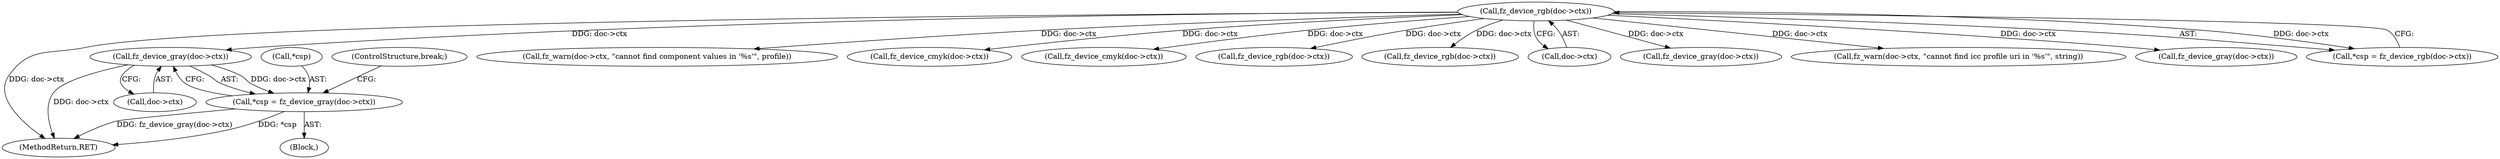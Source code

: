 digraph "0_ghostscript_60dabde18d7fe12b19da8b509bdfee9cc886aafc_0@pointer" {
"1000431" [label="(Call,fz_device_gray(doc->ctx))"];
"1000118" [label="(Call,fz_device_rgb(doc->ctx))"];
"1000428" [label="(Call,*csp = fz_device_gray(doc->ctx))"];
"1000428" [label="(Call,*csp = fz_device_gray(doc->ctx))"];
"1000432" [label="(Call,doc->ctx)"];
"1000530" [label="(MethodReturn,RET)"];
"1000385" [label="(Call,fz_warn(doc->ctx, \"cannot find component values in '%s'\", profile))"];
"1000479" [label="(Call,fz_device_cmyk(doc->ctx))"];
"1000118" [label="(Call,fz_device_rgb(doc->ctx))"];
"1000449" [label="(Call,fz_device_cmyk(doc->ctx))"];
"1000440" [label="(Call,fz_device_rgb(doc->ctx))"];
"1000470" [label="(Call,fz_device_rgb(doc->ctx))"];
"1000119" [label="(Call,doc->ctx)"];
"1000488" [label="(Call,fz_device_gray(doc->ctx))"];
"1000426" [label="(Block,)"];
"1000431" [label="(Call,fz_device_gray(doc->ctx))"];
"1000429" [label="(Call,*csp)"];
"1000364" [label="(Call,fz_warn(doc->ctx, \"cannot find icc profile uri in '%s'\", string))"];
"1000461" [label="(Call,fz_device_gray(doc->ctx))"];
"1000115" [label="(Call,*csp = fz_device_rgb(doc->ctx))"];
"1000435" [label="(ControlStructure,break;)"];
"1000431" -> "1000428"  [label="AST: "];
"1000431" -> "1000432"  [label="CFG: "];
"1000432" -> "1000431"  [label="AST: "];
"1000428" -> "1000431"  [label="CFG: "];
"1000431" -> "1000530"  [label="DDG: doc->ctx"];
"1000431" -> "1000428"  [label="DDG: doc->ctx"];
"1000118" -> "1000431"  [label="DDG: doc->ctx"];
"1000118" -> "1000115"  [label="AST: "];
"1000118" -> "1000119"  [label="CFG: "];
"1000119" -> "1000118"  [label="AST: "];
"1000115" -> "1000118"  [label="CFG: "];
"1000118" -> "1000530"  [label="DDG: doc->ctx"];
"1000118" -> "1000115"  [label="DDG: doc->ctx"];
"1000118" -> "1000364"  [label="DDG: doc->ctx"];
"1000118" -> "1000385"  [label="DDG: doc->ctx"];
"1000118" -> "1000440"  [label="DDG: doc->ctx"];
"1000118" -> "1000449"  [label="DDG: doc->ctx"];
"1000118" -> "1000461"  [label="DDG: doc->ctx"];
"1000118" -> "1000470"  [label="DDG: doc->ctx"];
"1000118" -> "1000479"  [label="DDG: doc->ctx"];
"1000118" -> "1000488"  [label="DDG: doc->ctx"];
"1000428" -> "1000426"  [label="AST: "];
"1000429" -> "1000428"  [label="AST: "];
"1000435" -> "1000428"  [label="CFG: "];
"1000428" -> "1000530"  [label="DDG: fz_device_gray(doc->ctx)"];
"1000428" -> "1000530"  [label="DDG: *csp"];
}
